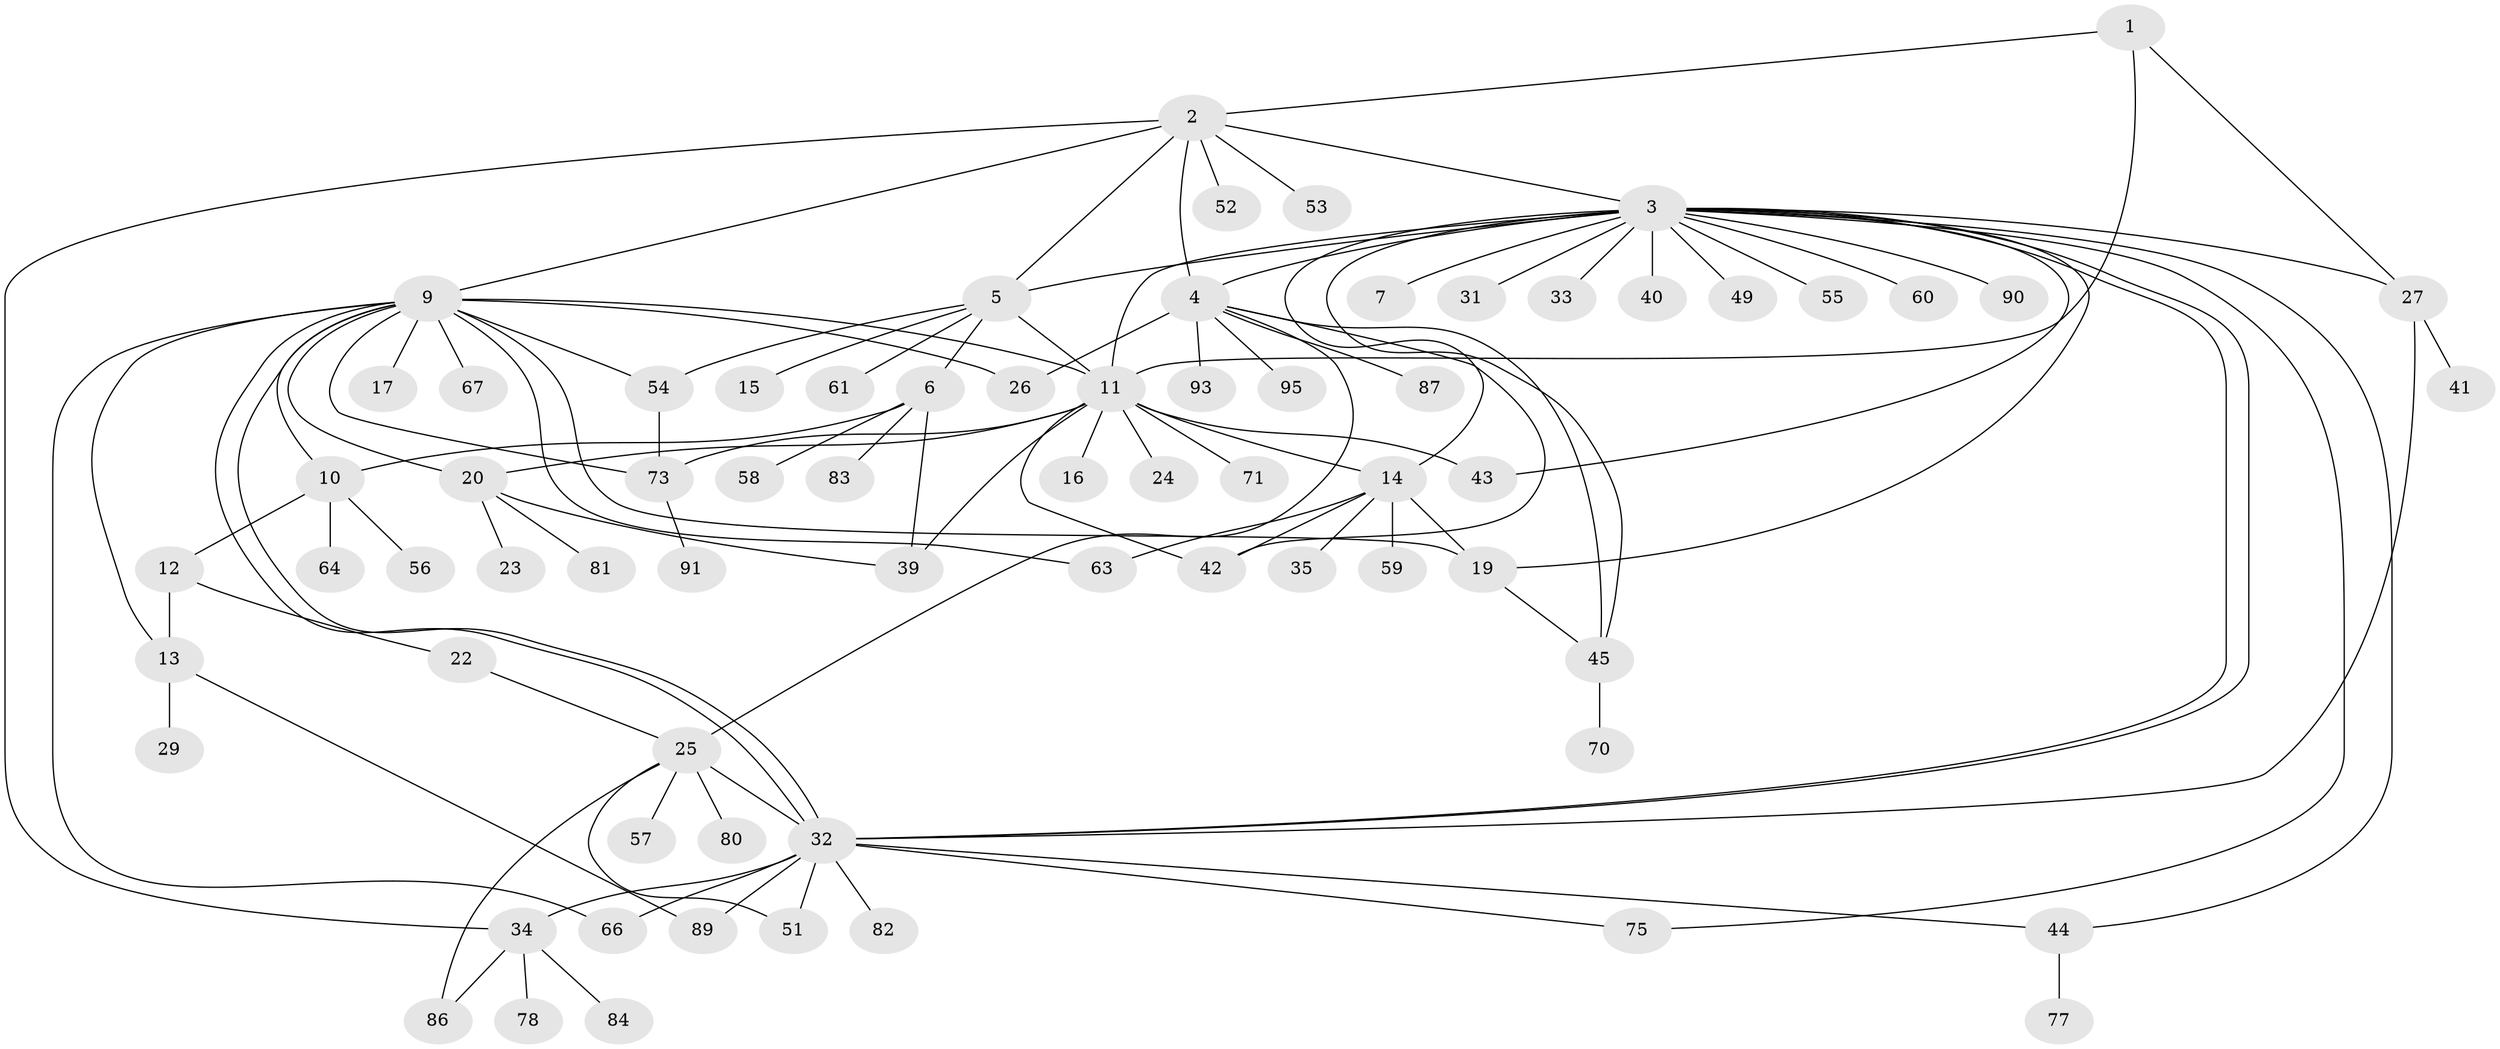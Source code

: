 // Generated by graph-tools (version 1.1) at 2025/51/02/27/25 19:51:54]
// undirected, 71 vertices, 107 edges
graph export_dot {
graph [start="1"]
  node [color=gray90,style=filled];
  1;
  2 [super="+88"];
  3 [super="+28"];
  4 [super="+79"];
  5 [super="+8"];
  6 [super="+36"];
  7;
  9 [super="+38"];
  10 [super="+21"];
  11 [super="+46"];
  12 [super="+65"];
  13 [super="+69"];
  14 [super="+18"];
  15;
  16;
  17;
  19 [super="+76"];
  20 [super="+68"];
  22;
  23;
  24;
  25 [super="+37"];
  26 [super="+92"];
  27 [super="+30"];
  29;
  31 [super="+48"];
  32 [super="+62"];
  33;
  34;
  35;
  39;
  40;
  41;
  42 [super="+72"];
  43;
  44 [super="+47"];
  45 [super="+50"];
  49;
  51;
  52;
  53;
  54 [super="+94"];
  55;
  56;
  57;
  58;
  59;
  60;
  61;
  63;
  64;
  66;
  67;
  70;
  71;
  73 [super="+74"];
  75;
  77;
  78;
  80;
  81 [super="+85"];
  82;
  83;
  84;
  86;
  87;
  89;
  90;
  91;
  93;
  95;
  1 -- 2;
  1 -- 11;
  1 -- 27;
  2 -- 3;
  2 -- 4;
  2 -- 5;
  2 -- 9;
  2 -- 34;
  2 -- 52;
  2 -- 53;
  3 -- 4;
  3 -- 5 [weight=2];
  3 -- 7;
  3 -- 11;
  3 -- 19;
  3 -- 27;
  3 -- 31;
  3 -- 32;
  3 -- 32;
  3 -- 33;
  3 -- 43;
  3 -- 45;
  3 -- 60;
  3 -- 75;
  3 -- 90;
  3 -- 49;
  3 -- 55;
  3 -- 40;
  3 -- 14 [weight=2];
  3 -- 44;
  4 -- 25;
  4 -- 26;
  4 -- 42;
  4 -- 45;
  4 -- 87;
  4 -- 95;
  4 -- 93;
  5 -- 6;
  5 -- 61;
  5 -- 54;
  5 -- 11;
  5 -- 15;
  6 -- 39;
  6 -- 58;
  6 -- 83;
  6 -- 10;
  9 -- 10;
  9 -- 11;
  9 -- 13;
  9 -- 17;
  9 -- 20;
  9 -- 32;
  9 -- 32;
  9 -- 54;
  9 -- 63;
  9 -- 66;
  9 -- 67;
  9 -- 73;
  9 -- 26;
  9 -- 19 [weight=2];
  10 -- 12;
  10 -- 56;
  10 -- 64;
  11 -- 14 [weight=2];
  11 -- 16;
  11 -- 24;
  11 -- 39;
  11 -- 42;
  11 -- 43;
  11 -- 73;
  11 -- 71;
  11 -- 20;
  12 -- 22;
  12 -- 13;
  13 -- 29;
  13 -- 89;
  14 -- 19 [weight=2];
  14 -- 42;
  14 -- 59;
  14 -- 35;
  14 -- 63;
  19 -- 45;
  20 -- 23;
  20 -- 39;
  20 -- 81;
  22 -- 25;
  25 -- 32 [weight=2];
  25 -- 51;
  25 -- 57;
  25 -- 80;
  25 -- 86;
  27 -- 41;
  27 -- 32;
  32 -- 34;
  32 -- 44;
  32 -- 51;
  32 -- 66;
  32 -- 75;
  32 -- 82;
  32 -- 89;
  34 -- 78;
  34 -- 84;
  34 -- 86;
  44 -- 77;
  45 -- 70;
  54 -- 73;
  73 -- 91;
}
